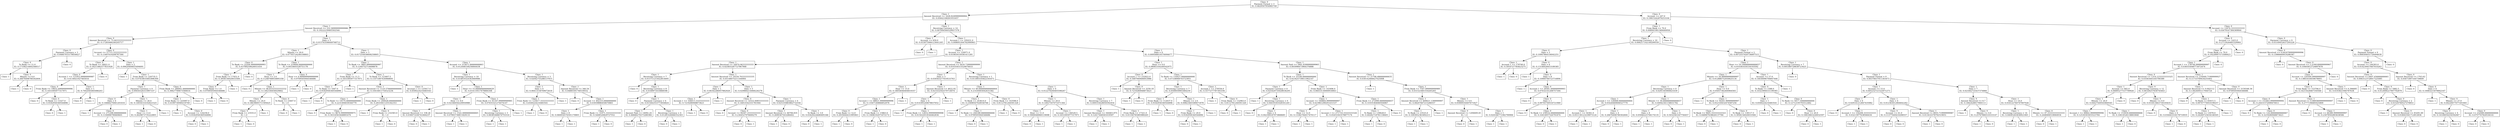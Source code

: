 digraph DecisionTree {
	rankdir=TD;
	node [shape=box];
	2485536011936 [label="Class: 0
Payment Format = 3
IG: 0.4629507954985749"];
	2486932458320 [label="Class: 1
Amount Received <= 1628.8249999999994
IG: 0.05642168261931657"];
	2485536011936 -> 2486932458320;
	2486932458464 [label="Class: 1
Amount Received <= 332.58999999999986
IG: 0.19222239465502544"];
	2486932458320 -> 2486932458464;
	2486932456928 [label="Class: 0
Amount Received <= 75.64333333333333
IG: 0.17285066240245717"];
	2486932458464 -> 2486932456928;
	2486932456160 [label="Class: 0
Payment Currency = 3
IG: 0.04667933170656627"];
	2486932456928 -> 2486932456160;
	2486932455536 [label="Class: 0
To Bank <= 11.0
IG: 0.17106214692568517"];
	2486932456160 -> 2486932455536;
	2486932456976 [label="Class: 1
"];
	2486932455536 -> 2486932456976;
	2486932455680 [label="Class: 0
Minute <= 6.0
IG: 0.26676498780302604"];
	2486932455536 -> 2486932455680;
	2486932458992 [label="Class: 1
"];
	2486932455680 -> 2486932458992;
	2486932459088 [label="Class: 0
"];
	2486932455680 -> 2486932459088;
	2486932456496 [label="Class: 0
"];
	2486932456160 -> 2486932456496;
	2486932455872 [label="Class: 0
Account <= 57715.33333333333
IG: 0.13497019208787364"];
	2486932456928 -> 2486932455872;
	2486932458752 [label="Class: 0
To Bank <= 18921.0
IG: 0.18211882577831928"];
	2486932455872 -> 2486932458752;
	2486932460432 [label="Class: 0
Account.1 <= 121952.99999999987
IG: 0.4134021927465016"];
	2486932458752 -> 2486932460432;
	2486932459424 [label="Class: 0
From Bank <= 19652.499999999996
IG: 0.1651095977317971"];
	2486932460432 -> 2486932459424;
	2486932459808 [label="Class: 0
"];
	2486932459424 -> 2486932459808;
	2486932457312 [label="Class: 0
To Bank <= 13327.0
IG: 0.9182958340544896"];
	2486932459424 -> 2486932457312;
	2486932460096 [label="Class: 0
"];
	2486932457312 -> 2486932460096;
	2486932458608 [label="Class: 1
"];
	2486932457312 -> 2486932458608;
	2486932459328 [label="Class: 1
Date = 1
IG: 0.7642045065086203"];
	2486932460432 -> 2486932459328;
	2486932456256 [label="Class: 0
"];
	2486932459328 -> 2486932456256;
	2486932459712 [label="Class: 1
"];
	2486932459328 -> 2486932459712;
	2486932460384 [label="Class: 0
"];
	2486932458752 -> 2486932460384;
	2486932457648 [label="Class: 1
Date = 2
IG: 0.09620400835494691"];
	2486932455872 -> 2486932457648;
	2486932460336 [label="Class: 1
"];
	2486932457648 -> 2486932460336;
	2486932459616 [label="Class: 1
From Bank <= 220735.5
IG: 0.07418035841896309"];
	2486932457648 -> 2486932459616;
	2486932461488 [label="Class: 1
Payment Currency = 0
IG: 0.09450326315997337"];
	2486932459616 -> 2486932461488;
	2486932456832 [label="Class: 0
Date = 6
IG: 0.16666270061201616"];
	2486932461488 -> 2486932456832;
	2486932460624 [label="Class: 1
"];
	2486932456832 -> 2486932460624;
	2486932460912 [label="Class: 0
Account <= 271298.6666666666
IG: 0.1334906790669601"];
	2486932456832 -> 2486932460912;
	2486932455776 [label="Class: 0
"];
	2486932460912 -> 2486932455776;
	2486932455632 [label="Class: 1
"];
	2486932460912 -> 2486932455632;
	2486932459952 [label="Class: 1
Minute <= 26.0
IG: 0.14934314102623325"];
	2486932461488 -> 2486932459952;
	2486932460240 [label="Class: 1
Hour <= 13.0
IG: 0.2629873735222805"];
	2486932459952 -> 2486932460240;
	2486932462064 [label="Class: 1
"];
	2486932460240 -> 2486932462064;
	2486932461056 [label="Class: 0
"];
	2486932460240 -> 2486932461056;
	2486932461632 [label="Class: 1
"];
	2486932459952 -> 2486932461632;
	2486932458080 [label="Class: 0
From Bank <= 286661.6666666666
IG: 0.39827789673580616"];
	2486932459616 -> 2486932458080;
	2486932462400 [label="Class: 1
From Bank <= 225097.0
IG: 0.4199730940219749"];
	2486932458080 -> 2486932462400;
	2486932462304 [label="Class: 1
"];
	2486932462400 -> 2486932462304;
	2486932458512 [label="Class: 0
Account <= 124258.0
IG: 0.9182958340544896"];
	2486932462400 -> 2486932458512;
	2486932458944 [label="Class: 0
"];
	2486932458512 -> 2486932458944;
	2486932460720 [label="Class: 1
"];
	2486932458512 -> 2486932460720;
	2486932460768 [label="Class: 0
"];
	2486932458080 -> 2486932460768;
	2486932458032 [label="Class: 1
Date = 5
IG: 0.015763598449768712"];
	2486932458464 -> 2486932458032;
	2486932455584 [label="Class: 1
Minute <= 20.0
IG: 0.07705724246108803"];
	2486932458032 -> 2486932455584;
	2486932459136 [label="Class: 0
To Bank <= 22204.999999999993
IG: 0.43789259626931454"];
	2486932455584 -> 2486932459136;
	2486932463456 [label="Class: 1
From Bank <= 17451.0
IG: 0.3958156020033584"];
	2486932459136 -> 2486932463456;
	2486932464032 [label="Class: 0
From Bank <= 1.0
IG: 0.9709505944546686"];
	2486932463456 -> 2486932464032;
	2486632946400 [label="Class: 1
"];
	2486932464032 -> 2486632946400;
	2486632955760 [label="Class: 0
"];
	2486932464032 -> 2486632955760;
	2486932461536 [label="Class: 1
"];
	2486932463456 -> 2486932461536;
	2486932459040 [label="Class: 0
"];
	2486932459136 -> 2486932459040;
	2486932458704 [label="Class: 1
To Bank <= 219094.66666666666
IG: 0.0933605528751178"];
	2486932455584 -> 2486932458704;
	2486932458416 [label="Class: 1
Hour <= 2.0
IG: 0.11248768916895358"];
	2486932458704 -> 2486932458416;
	2486932464512 [label="Class: 0
"];
	2486932458416 -> 2486932464512;
	2486932464080 [label="Class: 1
Minute <= 48.83333333333332
IG: 0.1382336456029662"];
	2486932458416 -> 2486932464080;
	2486932459472 [label="Class: 1
Minute <= 24.0
IG: 0.18639695711595625"];
	2486932464080 -> 2486932459472;
	2486932463696 [label="Class: 0
From Bank <= 23555.0
IG: 1.0"];
	2486932459472 -> 2486932463696;
	2486932461440 [label="Class: 1
"];
	2486932463696 -> 2486932461440;
	2486932456400 [label="Class: 0
"];
	2486932463696 -> 2486932456400;
	2486932455920 [label="Class: 1
"];
	2486932459472 -> 2486932455920;
	2486932464176 [label="Class: 0
To Bank <= 23647.0
IG: 1.0"];
	2486932464080 -> 2486932464176;
	2486932464416 [label="Class: 0
"];
	2486932464176 -> 2486932464416;
	2486932459184 [label="Class: 1
"];
	2486932464176 -> 2486932459184;
	2486932457792 [label="Class: 0
Hour <= 4.999999999999998
IG: 0.9709505944546686"];
	2486932458704 -> 2486932457792;
	2486932463936 [label="Class: 1
"];
	2486932457792 -> 2486932463936;
	2486932464368 [label="Class: 0
"];
	2486932457792 -> 2486932464368;
	2486932459856 [label="Class: 1
Date = 3
IG: 0.017254458608258805"];
	2486932458032 -> 2486932459856;
	2486932464560 [label="Class: 1
To Bank <= 3805.999999999987
IG: 0.1244752714698878"];
	2486932459856 -> 2486932464560;
	2486932457408 [label="Class: 1
From Bank <= 11.5
IG: 0.1651095977317971"];
	2486932464560 -> 2486932457408;
	2486932455824 [label="Class: 1
To Bank <= 1047.0
IG: 0.9182958340544896"];
	2486932457408 -> 2486932455824;
	2486932465376 [label="Class: 1
"];
	2486932455824 -> 2486932465376;
	2486932458176 [label="Class: 0
"];
	2486932455824 -> 2486932458176;
	2486932457552 [label="Class: 1
"];
	2486932457408 -> 2486932457552;
	2486932461200 [label="Class: 1
To Bank <= 123407.5
IG: 0.11071897430968691"];
	2486932464560 -> 2486932461200;
	2486932462496 [label="Class: 1
Amount Received <= 1110.5766666666666
IG: 0.10416811754523236"];
	2486932461200 -> 2486932462496;
	2486932466192 [label="Class: 1
To Bank <= 14574.666666666666
IG: 0.2231494039344779"];
	2486932462496 -> 2486932466192;
	2486932464896 [label="Class: 0
"];
	2486932466192 -> 2486932464896;
	2486932463360 [label="Class: 1
From Bank <= 8674.999999999975
IG: 0.30316563448891676"];
	2486932466192 -> 2486932463360;
	2486932466336 [label="Class: 1
"];
	2486932463360 -> 2486932466336;
	2486932466480 [label="Class: 0
"];
	2486932463360 -> 2486932466480;
	2486932465232 [label="Class: 1
From Bank <= 200028.6666666666
IG: 0.28103611255342353"];
	2486932462496 -> 2486932465232;
	2486932461248 [label="Class: 1
"];
	2486932465232 -> 2486932461248;
	2486932465568 [label="Class: 0
From Bank <= 232583.0
IG: 1.0"];
	2486932465232 -> 2486932465568;
	2486932461728 [label="Class: 1
"];
	2486932465568 -> 2486932461728;
	2486932467104 [label="Class: 0
"];
	2486932465568 -> 2486932467104;
	2486932466240 [label="Class: 0
Account.1 <= 125917.0
IG: 0.6500224216483541"];
	2486932461200 -> 2486932466240;
	2486932461872 [label="Class: 1
"];
	2486932466240 -> 2486932461872;
	2486932460480 [label="Class: 0
"];
	2486932466240 -> 2486932460480;
	2486932459760 [label="Class: 1
Account <= 215671.66666666663
IG: 0.012448338256844438"];
	2486932459856 -> 2486932459760;
	2486932465616 [label="Class: 1
Receiving Currency = 10
IG: 0.014819324363069986"];
	2486932459760 -> 2486932465616;
	2486932466000 [label="Class: 1
"];
	2486932465616 -> 2486932466000;
	2486932462544 [label="Class: 1
Hour <= 15.666666666666629
IG: 0.014119517678884308"];
	2486932465616 -> 2486932462544;
	2486932458656 [label="Class: 1
Hour <= 9.0
IG: 0.02346056229950988"];
	2486932462544 -> 2486932458656;
	2486932466624 [label="Class: 1
Amount Received <= 338.26
IG: 0.030071436741664237"];
	2486932458656 -> 2486932466624;
	2486932467680 [label="Class: 0
"];
	2486932466624 -> 2486932467680;
	2486932466432 [label="Class: 1
"];
	2486932466624 -> 2486932466432;
	2486932468544 [label="Class: 1
Amount Received <= 1522.4066666666665
IG: 0.07993736811829133"];
	2486932458656 -> 2486932468544;
	2486932463216 [label="Class: 1
"];
	2486932468544 -> 2486932463216;
	2486932467440 [label="Class: 1
"];
	2486932468544 -> 2486932467440;
	2486932465184 [label="Class: 1
From Bank <= 91167.99999999985
IG: 0.07655321274474147"];
	2486932462544 -> 2486932465184;
	2486932464944 [label="Class: 1
Receiving Currency = 3
IG: 0.08381668674755516"];
	2486932465184 -> 2486932464944;
	2486932459904 [label="Class: 1
"];
	2486932464944 -> 2486932459904;
	2486932468928 [label="Class: 1
"];
	2486932464944 -> 2486932468928;
	2486932467968 [label="Class: 1
"];
	2486932465184 -> 2486932467968;
	2486932467824 [label="Class: 1
Receiving Currency = 3
IG: 0.02042755286137915"];
	2486932459760 -> 2486932467824;
	2486932464128 [label="Class: 1
Date = 4
IG: 0.06413158769672618"];
	2486932467824 -> 2486932464128;
	2486932467152 [label="Class: 1
From Bank <= 123617.33333333333
IG: 0.6500224216483541"];
	2486932464128 -> 2486932467152;
	2486932470176 [label="Class: 1
"];
	2486932467152 -> 2486932470176;
	2486932469312 [label="Class: 0
"];
	2486932467152 -> 2486932469312;
	2486932461392 [label="Class: 1
"];
	2486932464128 -> 2486932461392;
	2486932469072 [label="Class: 1
Amount Received <= 340.54
IG: 0.04885591740539552"];
	2486932467824 -> 2486932469072;
	2486932461152 [label="Class: 0
"];
	2486932469072 -> 2486932461152;
	2486932467248 [label="Class: 1
Account <= 402333.6666666666
IG: 0.03939886450670865"];
	2486932469072 -> 2486932467248;
	2486932470224 [label="Class: 1
Date = 8
IG: 0.060054576591170805"];
	2486932467248 -> 2486932470224;
	2486932465664 [label="Class: 1
"];
	2486932470224 -> 2486932465664;
	2486932466768 [label="Class: 1
"];
	2486932470224 -> 2486932466768;
	2486932468832 [label="Class: 1
From Bank <= 31971.333333333318
IG: 0.5408520829727552"];
	2486932467248 -> 2486932468832;
	2486932461776 [label="Class: 1
"];
	2486932468832 -> 2486932461776;
	2486932468976 [label="Class: 0
"];
	2486932468832 -> 2486932468976;
	2486932458128 [label="Class: 1
Receiving Currency = 14
IG: 0.007644560529957378"];
	2486932458320 -> 2486932458128;
	2486932468400 [label="Class: 1
Account <= 659.0
IG: 0.033075906123641245"];
	2486932458128 -> 2486932468400;
	2486632943664 [label="Class: 0
"];
	2486932468400 -> 2486632943664;
	2486632950336 [label="Class: 1
"];
	2486932468400 -> 2486632950336;
	2486932467872 [label="Class: 1
Account.1 <= 195031.0
IG: 0.008693304782990963"];
	2486932458128 -> 2486932467872;
	2486632940400 [label="Class: 1
Account <= 120971.0
IG: 0.010659339381411281"];
	2486932467872 -> 2486632940400;
	2486632945536 [label="Class: 1
Amount Received <= 16974.06333333333
IG: 0.025855287727967968"];
	2486632940400 -> 2486632945536;
	2486632950240 [label="Class: 1
Receiving Currency = 7
IG: 0.015711215022814695"];
	2486632945536 -> 2486632950240;
	2486632950960 [label="Class: 0
"];
	2486632950240 -> 2486632950960;
	2486632954320 [label="Class: 1
Receiving Currency = 8
IG: 0.0160971610668596"];
	2486632950240 -> 2486632954320;
	2486632944912 [label="Class: 0
"];
	2486632954320 -> 2486632944912;
	2486632949712 [label="Class: 1
Payment Currency = 6
IG: 0.015442553773456824"];
	2486632954320 -> 2486632949712;
	2486632946928 [label="Class: 1
Amount Paid <= 14092.24
IG: 0.46666279373280384"];
	2486632949712 -> 2486632946928;
	2486632954368 [label="Class: 1
"];
	2486632946928 -> 2486632954368;
	2486632955280 [label="Class: 0
"];
	2486632946928 -> 2486632955280;
	2486632945248 [label="Class: 1
Receiving Currency = 4
IG: 0.01281426066332303"];
	2486632949712 -> 2486632945248;
	2486632949472 [label="Class: 0
"];
	2486632945248 -> 2486632949472;
	2486632953600 [label="Class: 1
"];
	2486632945248 -> 2486632953600;
	2486632951200 [label="Class: 1
Amount Received <= 19334.703333333335
IG: 0.05148075211164904"];
	2486632945536 -> 2486632951200;
	2486632952304 [label="Class: 1
Date = 1
IG: 0.06342286957882928"];
	2486632951200 -> 2486632952304;
	2486632942512 [label="Class: 1
Account.1 <= 104013.33333333333
IG: 0.7219280948873623"];
	2486632952304 -> 2486632942512;
	2486632953744 [label="Class: 1
"];
	2486632942512 -> 2486632953744;
	2486632945680 [label="Class: 0
"];
	2486632942512 -> 2486632945680;
	2486632949328 [label="Class: 1
"];
	2486632952304 -> 2486632949328;
	2486632953696 [label="Class: 1
Date = 5
IG: 0.029884214068226278"];
	2486632951200 -> 2486632953696;
	2486632954800 [label="Class: 0
Amount Received <= 32522.60833333333
IG: 0.14653542331781944"];
	2486632953696 -> 2486632954800;
	2486632954896 [label="Class: 0
"];
	2486632954800 -> 2486632954896;
	2486632951152 [label="Class: 0
Account <= 94307.33333333333
IG: 0.2364527976600279"];
	2486632954800 -> 2486632951152;
	2486632947696 [label="Class: 0
"];
	2486632951152 -> 2486632947696;
	2486632951584 [label="Class: 1
"];
	2486632951152 -> 2486632951584;
	2486632945104 [label="Class: 1
Payment Currency = 0
IG: 0.025335883862732556"];
	2486632953696 -> 2486632945104;
	2486632954176 [label="Class: 1
Amount Received <= 46706.835
IG: 0.2699367503286402"];
	2486632945104 -> 2486632954176;
	2486632949568 [label="Class: 1
"];
	2486632954176 -> 2486632949568;
	2486632953168 [label="Class: 0
"];
	2486632954176 -> 2486632953168;
	2486632955472 [label="Class: 1
To Bank <= 3.0
IG: 0.03429224680495346"];
	2486632945104 -> 2486632955472;
	2486632950192 [label="Class: 0
"];
	2486632955472 -> 2486632950192;
	2486632951824 [label="Class: 1
"];
	2486632955472 -> 2486632951824;
	2486632950672 [label="Class: 1
Amount Received <= 5618.739999999999
IG: 0.010354515524676033"];
	2486632940400 -> 2486632950672;
	2486632953504 [label="Class: 1
Date = 3
IG: 0.030563277019533763"];
	2486632950672 -> 2486632953504;
	2486632951440 [label="Class: 1
Hour <= 15.0
IG: 0.18054046404819357"];
	2486632953504 -> 2486632951440;
	2486632951056 [label="Class: 1
Account.1 <= 88821.99999999996
IG: 0.13567140866852978"];
	2486632951440 -> 2486632951056;
	2486632946640 [label="Class: 0
From Bank <= 12.0
IG: 0.2935644431995963"];
	2486632951056 -> 2486632946640;
	2486632950096 [label="Class: 1
"];
	2486632946640 -> 2486632950096;
	2486632943760 [label="Class: 0
"];
	2486632946640 -> 2486632943760;
	2486632954080 [label="Class: 1
From Bank <= 15863.0
IG: 0.13696192971672172"];
	2486632951056 -> 2486632954080;
	2486632945968 [label="Class: 1
"];
	2486632954080 -> 2486632945968;
	2486632951296 [label="Class: 0
"];
	2486632954080 -> 2486632951296;
	2486632951968 [label="Class: 1
"];
	2486632951440 -> 2486632951968;
	2486632953024 [label="Class: 1
Amount Received <= 4622.92
IG: 0.021432502579714074"];
	2486632953504 -> 2486632953024;
	2486632948368 [label="Class: 1
Date = 6
IG: 0.014395249678837652"];
	2486632953024 -> 2486632948368;
	2486632947840 [label="Class: 1
"];
	2486632948368 -> 2486632947840;
	2486632950480 [label="Class: 1
From Bank <= 12832.999999999998
IG: 0.015022014544462836"];
	2486632948368 -> 2486632950480;
	2486632951776 [label="Class: 1
"];
	2486632950480 -> 2486632951776;
	2486632943952 [label="Class: 1
"];
	2486632950480 -> 2486632943952;
	2486632954032 [label="Class: 1
"];
	2486632953024 -> 2486632954032;
	2486632953840 [label="Class: 1
Receiving Currency = 1
IG: 0.011893105822181671"];
	2486632950672 -> 2486632953840;
	2486632948416 [label="Class: 1
Minute <= 49.666666666666664
IG: 0.21430493042631582"];
	2486632953840 -> 2486632948416;
	2486632949184 [label="Class: 1
To Bank <= 243614.0
IG: 0.23698567028556766"];
	2486632948416 -> 2486632949184;
	2486632952352 [label="Class: 1
"];
	2486632949184 -> 2486632952352;
	2486632947120 [label="Class: 1
To Bank <= 244188.66666666666
IG: 0.9709505944546686"];
	2486632949184 -> 2486632947120;
	2486632955088 [label="Class: 0
"];
	2486632947120 -> 2486632955088;
	2486632947072 [label="Class: 1
"];
	2486632947120 -> 2486632947072;
	2486632946064 [label="Class: 0
From Bank <= 143598.0
IG: 0.8112781244591328"];
	2486632948416 -> 2486632946064;
	2486632952496 [label="Class: 1
"];
	2486632946064 -> 2486632952496;
	2486632946496 [label="Class: 0
"];
	2486632946064 -> 2486632946496;
	2486632955232 [label="Class: 1
Date = 0
IG: 0.012279200405598267"];
	2486632953840 -> 2486632955232;
	2486632949856 [label="Class: 1
Minute <= 20.0
IG: 0.14927507071071344"];
	2486632955232 -> 2486632949856;
	2486632955520 [label="Class: 1
Hour <= 11.0
IG: 0.5900048960119098"];
	2486632949856 -> 2486632955520;
	2486632941840 [label="Class: 0
"];
	2486632955520 -> 2486632941840;
	2486632947984 [label="Class: 1
"];
	2486632955520 -> 2486632947984;
	2486632952832 [label="Class: 1
Account <= 136529.5
IG: 0.1651095977317971"];
	2486632949856 -> 2486632952832;
	2486632941552 [label="Class: 1
"];
	2486632952832 -> 2486632941552;
	2486632948224 [label="Class: 1
"];
	2486632952832 -> 2486632948224;
	2486632953264 [label="Class: 1
Receiving Currency = 7
IG: 0.009314428050392454"];
	2486632955232 -> 2486632953264;
	2486632941744 [label="Class: 1
Amount Received <= 344403.975
IG: 0.12417448581019597"];
	2486632953264 -> 2486632941744;
	2486632945488 [label="Class: 1
"];
	2486632941744 -> 2486632945488;
	2486632942320 [label="Class: 1
"];
	2486632941744 -> 2486632942320;
	2486632942224 [label="Class: 1
From Bank <= 17321.0
IG: 0.01194785985980265"];
	2486632953264 -> 2486632942224;
	2486632944048 [label="Class: 1
"];
	2486632942224 -> 2486632944048;
	2486632944480 [label="Class: 1
"];
	2486632942224 -> 2486632944480;
	2486632949040 [label="Class: 1
Date = 0
IG: 0.009568019570094677"];
	2486932467872 -> 2486632949040;
	2486632939920 [label="Class: 1
Hour <= 0.0
IG: 0.08083350249542975"];
	2486632949040 -> 2486632939920;
	2486632948080 [label="Class: 0
Account.1 <= 232922.0
IG: 0.5487949406953986"];
	2486632939920 -> 2486632948080;
	2486632949520 [label="Class: 1
"];
	2486632948080 -> 2486632949520;
	2486632942944 [label="Class: 0
Amount Received <= 3259.18
IG: 0.7219280948873623"];
	2486632948080 -> 2486632942944;
	2486632939824 [label="Class: 1
"];
	2486632942944 -> 2486632939824;
	2486632945200 [label="Class: 0
"];
	2486632942944 -> 2486632945200;
	2486632947600 [label="Class: 1
To Bank <= 116427.66666666666
IG: 0.07338908703723951"];
	2486632939920 -> 2486632947600;
	2486632946688 [label="Class: 1
Receiving Currency = 7
IG: 0.0500059901664259"];
	2486632947600 -> 2486632946688;
	2486632943232 [label="Class: 1
From Bank <= 112637.0
IG: 0.9182958340544896"];
	2486632946688 -> 2486632943232;
	2486632942032 [label="Class: 1
"];
	2486632943232 -> 2486632942032;
	2486632947360 [label="Class: 0
"];
	2486632943232 -> 2486632947360;
	2486632953216 [label="Class: 1
Minute <= 2.0
IG: 0.09823465589471878"];
	2486632946688 -> 2486632953216;
	2486632948992 [label="Class: 1
From Bank <= 20.0
IG: 0.9182958340544896"];
	2486632953216 -> 2486632948992;
	2486632946352 [label="Class: 0
"];
	2486632948992 -> 2486632946352;
	2486632943904 [label="Class: 1
"];
	2486632948992 -> 2486632943904;
	2486632941408 [label="Class: 1
"];
	2486632953216 -> 2486632941408;
	2486632944000 [label="Class: 1
Account.1 <= 279556.0
IG: 0.5577277787393194"];
	2486632947600 -> 2486632944000;
	2486632941168 [label="Class: 1
"];
	2486632944000 -> 2486632941168;
	2486632946880 [label="Class: 0
From Bank <= 132963.0
IG: 0.8112781244591328"];
	2486632944000 -> 2486632946880;
	2486632955040 [label="Class: 0
"];
	2486632946880 -> 2486632955040;
	2486632946976 [label="Class: 1
"];
	2486632946880 -> 2486632946976;
	2486632940544 [label="Class: 1
Amount Paid <= 5901.8399999999965
IG: 0.005998473964376888"];
	2486632949040 -> 2486632940544;
	2486632941072 [label="Class: 1
To Bank <= 25106.66666666666
IG: 0.023425739011902147"];
	2486632940544 -> 2486632941072;
	2486632940928 [label="Class: 1
Payment Currency = 0
IG: 0.025420735028036295"];
	2486632941072 -> 2486632940928;
	2486632943040 [label="Class: 1
"];
	2486632940928 -> 2486632943040;
	2486632949664 [label="Class: 1
Receiving Currency = 0
IG: 0.04410181028161245"];
	2486632940928 -> 2486632949664;
	2486632941888 [label="Class: 0
"];
	2486632949664 -> 2486632941888;
	2486632947312 [label="Class: 1
Date = 4
IG: 0.042399187973868685"];
	2486632949664 -> 2486632947312;
	2486632941264 [label="Class: 1
"];
	2486632947312 -> 2486632941264;
	2486632948656 [label="Class: 1
"];
	2486632947312 -> 2486632948656;
	2486632951248 [label="Class: 1
From Bank <= 143496.0
IG: 0.06033130000918063"];
	2486632941072 -> 2486632951248;
	2485480779024 [label="Class: 1
Account <= 160864.99999999997
IG: 0.023961299291431537"];
	2486632951248 -> 2485480779024;
	2486632952544 [label="Class: 1
Hour <= 12.0
IG: 0.13382784017470117"];
	2485480779024 -> 2486632952544;
	2486632941312 [label="Class: 1
"];
	2486632952544 -> 2486632941312;
	2486632940832 [label="Class: 1
"];
	2486632952544 -> 2486632940832;
	2486632945632 [label="Class: 1
Account.1 <= 271710.33333333326
IG: 0.05451043578877174"];
	2485480779024 -> 2486632945632;
	2485520942368 [label="Class: 1
"];
	2486632945632 -> 2485520942368;
	2485520954032 [label="Class: 1
"];
	2486632945632 -> 2485520954032;
	2486632945392 [label="Class: 1
From Bank <= 272990.66666666657
IG: 0.31935364060504967"];
	2486632951248 -> 2486632945392;
	2486632940736 [label="Class: 1
To Bank <= 139628.0
IG: 0.40282718781138405"];
	2486632945392 -> 2486632940736;
	2485525939296 [label="Class: 1
"];
	2486632940736 -> 2485525939296;
	2485525942032 [label="Class: 0
"];
	2486632940736 -> 2485525942032;
	2486632940688 [label="Class: 0
"];
	2486632945392 -> 2486632940688;
	2486632939584 [label="Class: 1
Amount Received <= 21708.486666666635
IG: 0.030142466627025008"];
	2486632940544 -> 2486632939584;
	2486632946448 [label="Class: 1
"];
	2486632939584 -> 2486632946448;
	2486632942416 [label="Class: 1
From Bank <= 7547.999999999989
IG: 0.031523481554265265"];
	2486632939584 -> 2486632942416;
	2486632939776 [label="Class: 1
Amount Received <= 609021.1399999997
IG: 0.08207667215286557"];
	2486632942416 -> 2486632939776;
	2486632944864 [label="Class: 1
To Bank <= 23525.0
IG: 0.1093952363492211"];
	2486632939776 -> 2486632944864;
	2486632940112 [label="Class: 1
"];
	2486632944864 -> 2486632940112;
	2486632940352 [label="Class: 1
"];
	2486632944864 -> 2486632940352;
	2486632942608 [label="Class: 1
"];
	2486632939776 -> 2486632942608;
	2486632940304 [label="Class: 1
Minute <= 0.0
IG: 0.05909550497671827"];
	2486632942416 -> 2486632940304;
	2486632942176 [label="Class: 0
Amount Received <= 1294609.45
IG: 1.0"];
	2486632940304 -> 2486632942176;
	2486632943328 [label="Class: 0
"];
	2486632942176 -> 2486632943328;
	2486632942080 [label="Class: 1
"];
	2486632942176 -> 2486632942080;
	2486632943424 [label="Class: 1
Date = 1
IG: 0.024166773382790906"];
	2486632940304 -> 2486632943424;
	2486632944384 [label="Class: 1
"];
	2486632943424 -> 2486632944384;
	2486632944432 [label="Class: 1
"];
	2486632943424 -> 2486632944432;
	2486932456064 [label="Class: 0
Account <= 247.0
IG: 0.19815262879253104"];
	2485536011936 -> 2486932456064;
	2485524206864 [label="Class: 1
From Bank <= 70.0
IG: 0.008941081589440958"];
	2486932456064 -> 2485524206864;
	2485524209648 [label="Class: 1
Receiving Currency = 10
IG: 0.006217142140299559"];
	2485524206864 -> 2485524209648;
	2485524210320 [label="Class: 0
Date = 5
IG: 0.10947864536042251"];
	2485524209648 -> 2485524210320;
	2485524208400 [label="Class: 1
Account.1 <= 179740.0
IG: 0.5916727785823275"];
	2485524210320 -> 2485524208400;
	2485524204752 [label="Class: 1
"];
	2485524208400 -> 2485524204752;
	2485524209600 [label="Class: 0
"];
	2485524208400 -> 2485524209600;
	2485524209936 [label="Class: 0
Date = 6
IG: 0.13146028453189385"];
	2485524210320 -> 2485524209936;
	2485524204560 [label="Class: 1
"];
	2485524209936 -> 2485524204560;
	2485524214304 [label="Class: 0
Date = 8
IG: 0.10900784723716894"];
	2485524209936 -> 2485524214304;
	2485524205904 [label="Class: 1
"];
	2485524214304 -> 2485524205904;
	2485524217520 [label="Class: 0
Account.1 <= 29581.499999999993
IG: 0.07632141208757304"];
	2485524214304 -> 2485524217520;
	2485524202016 [label="Class: 0
"];
	2485524217520 -> 2485524202016;
	2485524209840 [label="Class: 0
Date = 1
IG: 0.09745749516721969"];
	2485524217520 -> 2485524209840;
	2485524213776 [label="Class: 0
"];
	2485524209840 -> 2485524213776;
	2485524206384 [label="Class: 0
To Bank <= 239532.66666666666
IG: 0.10414957326791874"];
	2485524209840 -> 2485524206384;
	2485524205184 [label="Class: 0
"];
	2485524206384 -> 2485524205184;
	2485524207200 [label="Class: 1
"];
	2485524206384 -> 2485524207200;
	2485524212912 [label="Class: 1
Payment Format = 2
IG: 0.0072557020736897515"];
	2485524209648 -> 2485524212912;
	2485524216752 [label="Class: 1
Hour <= 19.166666666666657
IG: 0.010381630334193592"];
	2485524212912 -> 2485524216752;
	2485524210176 [label="Class: 1
Minute <= 34.99999999999997
IG: 0.012886752930625134"];
	2485524216752 -> 2485524210176;
	2485524217136 [label="Class: 1
Receiving Currency = 0
IG: 0.0291345900621639"];
	2485524210176 -> 2485524217136;
	2485524217040 [label="Class: 1
Account.1 <= 126068.66666666664
IG: 0.05426469006527779"];
	2485524217136 -> 2485524217040;
	2485524210656 [label="Class: 1
Account.1 <= 54361.0
IG: 0.051130123239973124"];
	2485524217040 -> 2485524210656;
	2485524209072 [label="Class: 1
"];
	2485524210656 -> 2485524209072;
	2485524216272 [label="Class: 1
"];
	2485524210656 -> 2485524216272;
	2485524215216 [label="Class: 1
Date = 4
IG: 0.26676498780302604"];
	2485524217040 -> 2485524215216;
	2485524214400 [label="Class: 0
"];
	2485524215216 -> 2485524214400;
	2485524217280 [label="Class: 1
"];
	2485524215216 -> 2485524217280;
	2485524204608 [label="Class: 1
Minute <= 30.666666666666657
IG: 0.04942341158031782"];
	2485524217136 -> 2485524204608;
	2485524206960 [label="Class: 1
Date = 8
IG: 0.05946225706174135"];
	2485524204608 -> 2485524206960;
	2485524205856 [label="Class: 1
"];
	2485524206960 -> 2485524205856;
	2485524210224 [label="Class: 1
"];
	2485524206960 -> 2485524210224;
	2485524207056 [label="Class: 1
Date = 8
IG: 0.5032583347756457"];
	2485524204608 -> 2485524207056;
	2485524209504 [label="Class: 0
"];
	2485524207056 -> 2485524209504;
	2485524216368 [label="Class: 1
"];
	2485524207056 -> 2485524216368;
	2485524212192 [label="Class: 1
Hour <= 0.0
IG: 0.05057382400964583"];
	2485524210176 -> 2485524212192;
	2485524211808 [label="Class: 1
"];
	2485524212192 -> 2485524211808;
	2485524214688 [label="Class: 1
To Bank <= 50201.99999999997
IG: 0.052145632474587256"];
	2485524212192 -> 2485524214688;
	2485524210080 [label="Class: 1
To Bank <= 9405.333333333321
IG: 0.048907638626137784"];
	2485524214688 -> 2485524210080;
	2485524210368 [label="Class: 0
"];
	2485524210080 -> 2485524210368;
	2485524212528 [label="Class: 1
"];
	2485524210080 -> 2485524212528;
	2485524206144 [label="Class: 0
To Bank <= 139117.5
IG: 0.3958156020033584"];
	2485524214688 -> 2485524206144;
	2485524216896 [label="Class: 0
"];
	2485524206144 -> 2485524216896;
	2485524212576 [label="Class: 1
"];
	2485524206144 -> 2485524212576;
	2485524216128 [label="Class: 1
Account <= 27.0
IG: 0.14030096794847446"];
	2485524216752 -> 2485524216128;
	2485524215936 [label="Class: 0
To Bank <= 1588.0
IG: 0.10323994531199365"];
	2485524216128 -> 2485524215936;
	2485524205568 [label="Class: 1
Date = 1
IG: 0.6500224216483541"];
	2485524215936 -> 2485524205568;
	2485524206672 [label="Class: 0
"];
	2485524205568 -> 2485524206672;
	2485524214784 [label="Class: 1
"];
	2485524205568 -> 2485524214784;
	2485524208832 [label="Class: 0
To Bank <= 5017.166666666666
IG: 0.12712195793512482"];
	2485524215936 -> 2485524208832;
	2485524216464 [label="Class: 0
"];
	2485524208832 -> 2485524216464;
	2485524217328 [label="Class: 0
Hour <= 20.0
IG: 0.10810803226932597"];
	2485524208832 -> 2485524217328;
	2485524213536 [label="Class: 0
"];
	2485524217328 -> 2485524213536;
	2485524207536 [label="Class: 1
"];
	2485524217328 -> 2485524207536;
	2485524213968 [label="Class: 1
"];
	2485524216128 -> 2485524213968;
	2485524214928 [label="Class: 1
Receiving Currency = 7
IG: 0.005380728838723425"];
	2485524212912 -> 2485524214928;
	2485524212864 [label="Class: 0
"];
	2485524214928 -> 2485524212864;
	2485524201968 [label="Class: 1
Payment Format = 0
IG: 0.00370637911303473"];
	2485524214928 -> 2485524201968;
	2485524204464 [label="Class: 1
Account <= 15.0
IG: 0.005232721522971273"];
	2485524201968 -> 2485524204464;
	2485524207152 [label="Class: 1
Date = 6
IG: 0.029141212847435982"];
	2485524204464 -> 2485524207152;
	2485524211904 [label="Class: 0
"];
	2485524207152 -> 2485524211904;
	2485524205136 [label="Class: 1
Account.1 <= 150208.3333333333
IG: 0.03213977638566434"];
	2485524207152 -> 2485524205136;
	2485524206096 [label="Class: 1
"];
	2485524205136 -> 2485524206096;
	2485524214352 [label="Class: 1
"];
	2485524205136 -> 2485524214352;
	2485524214496 [label="Class: 1
Date = 4
IG: 0.012363012964642262"];
	2485524204464 -> 2485524214496;
	2485524206240 [label="Class: 0
Account <= 61.0
IG: 0.11377449410298557"];
	2485524214496 -> 2485524206240;
	2485524212240 [label="Class: 0
"];
	2485524206240 -> 2485524212240;
	2485524205280 [label="Class: 0
"];
	2485524206240 -> 2485524205280;
	2485524207920 [label="Class: 1
Amount Received <= 8055.719999999987
IG: 0.013410378792519051"];
	2485524214496 -> 2485524207920;
	2485524215360 [label="Class: 1
"];
	2485524207920 -> 2485524215360;
	2485524212288 [label="Class: 0
"];
	2485524207920 -> 2485524212288;
	2485524203840 [label="Class: 1
Date = 7
IG: 0.021842725437374866"];
	2485524201968 -> 2485524203840;
	2485524210464 [label="Class: 0
Amount Received <= 8.7
IG: 0.1842428917900113"];
	2485524203840 -> 2485524210464;
	2485524207968 [label="Class: 1
"];
	2485524210464 -> 2485524207968;
	2485524208976 [label="Class: 0
Minute <= 0.0
IG: 0.25767880510333147"];
	2485524210464 -> 2485524208976;
	2485524207584 [label="Class: 1
"];
	2485524208976 -> 2485524207584;
	2485524215696 [label="Class: 0
"];
	2485524208976 -> 2485524215696;
	2485524216416 [label="Class: 1
Hour <= 14.0
IG: 0.016122760747007026"];
	2485524203840 -> 2485524216416;
	2485524206288 [label="Class: 1
Receiving Currency = 14
IG: 0.04045263836921065"];
	2485524216416 -> 2485524206288;
	2485524217184 [label="Class: 1
"];
	2485524206288 -> 2485524217184;
	2485524206528 [label="Class: 1
"];
	2485524206288 -> 2485524206528;
	2485524206912 [label="Class: 0
Minute <= 47.33333333333333
IG: 0.2448406518064934"];
	2485524216416 -> 2485524206912;
	2485524206192 [label="Class: 0
"];
	2485524206912 -> 2485524206192;
	2485524205472 [label="Class: 1
"];
	2485524206912 -> 2485524205472;
	2485524215792 [label="Class: 0
"];
	2485524206864 -> 2485524215792;
	2485524215840 [label="Class: 0
Account <= 12974.33333333333
IG: 0.03679167384369844"];
	2486932456064 -> 2485524215840;
	2485524211184 [label="Class: 0
Account <= 1425.0
IG: 0.2713026485329964"];
	2485524215840 -> 2485524211184;
	2485524212048 [label="Class: 0
From Bank <= 70.0
IG: 0.19228907573580623"];
	2485524211184 -> 2485524212048;
	2485524215744 [label="Class: 1
Account.1 <= 178744.99999999997
IG: 0.036555048773072474"];
	2485524212048 -> 2485524215744;
	2485524211952 [label="Class: 0
Amount Received <= 1314.1233333333325
IG: 0.03583445165790389"];
	2485524215744 -> 2485524211952;
	2485524206432 [label="Class: 1
Account <= 665.0
IG: 0.06895277537799926"];
	2485524211952 -> 2485524206432;
	2485524214544 [label="Class: 1
Minute <= 24.0
IG: 0.04427449543840545"];
	2485524206432 -> 2485524214544;
	2485524214208 [label="Class: 1
Account.1 <= 49842.99999999996
IG: 0.12530303455523784"];
	2485524214544 -> 2485524214208;
	2485524213008 [label="Class: 1
"];
	2485524214208 -> 2485524213008;
	2485524207296 [label="Class: 1
"];
	2485524214208 -> 2485524207296;
	2485524216032 [label="Class: 1
To Bank <= 153930.66666666666
IG: 0.10614526138803848"];
	2485524214544 -> 2485524216032;
	2485524207632 [label="Class: 1
"];
	2485524216032 -> 2485524207632;
	2485524217712 [label="Class: 0
"];
	2485524216032 -> 2485524217712;
	2485524217472 [label="Class: 0
"];
	2485524206432 -> 2485524217472;
	2485524209744 [label="Class: 0
Receiving Currency = 12
IG: 0.06328257836745643"];
	2485524211952 -> 2485524209744;
	2485524208496 [label="Class: 0
"];
	2485524209744 -> 2485524208496;
	2485524215456 [label="Class: 0
Minute <= 0.0
IG: 0.031813663730105635"];
	2485524209744 -> 2485524215456;
	2485524217664 [label="Class: 0
"];
	2485524215456 -> 2485524217664;
	2485524211424 [label="Class: 0
Date = 0
IG: 0.034443318178710935"];
	2485524215456 -> 2485524211424;
	2486933058224 [label="Class: 1
"];
	2485524211424 -> 2486933058224;
	2485524203984 [label="Class: 0
"];
	2485524211424 -> 2485524203984;
	2485524202592 [label="Class: 1
Amount Received <= 235649.71999999927
IG: 0.11733709434255402"];
	2485524215744 -> 2485524202592;
	2485524215648 [label="Class: 1
Amount Received <= 0.002112
IG: 0.13824095117944724"];
	2485524202592 -> 2485524215648;
	2485524203504 [label="Class: 0
"];
	2485524215648 -> 2485524203504;
	2485524210512 [label="Class: 1
To Bank <= 83015.5
IG: 0.09747776910199257"];
	2485524215648 -> 2485524210512;
	2485524211568 [label="Class: 1
To Bank <= 13078.0
IG: 0.24269725634146505"];
	2485524210512 -> 2485524211568;
	2485524206624 [label="Class: 1
"];
	2485524211568 -> 2485524206624;
	2485524214736 [label="Class: 1
"];
	2485524211568 -> 2485524214736;
	2485524213392 [label="Class: 1
"];
	2485524210512 -> 2485524213392;
	2485524202880 [label="Class: 0
Amount Received <= 3159348.36
IG: 0.9709505944546686"];
	2485524202592 -> 2485524202880;
	2485524210800 [label="Class: 1
"];
	2485524202880 -> 2485524210800;
	2485524210416 [label="Class: 0
"];
	2485524202880 -> 2485524210416;
	2485524213824 [label="Class: 0
"];
	2485524212048 -> 2485524213824;
	2485524208688 [label="Class: 0
"];
	2485524211184 -> 2485524208688;
	2485524206816 [label="Class: 0
Payment Currency = 9
IG: 0.03149452637295226"];
	2485524215840 -> 2485524206816;
	2485524211376 [label="Class: 0
Amount Received <= 0.04207899999999996
IG: 0.13986669919286387"];
	2485524206816 -> 2485524211376;
	2485524211136 [label="Class: 0
"];
	2485524211376 -> 2485524211136;
	2485524208352 [label="Class: 0
Amount Received <= 2.2190189999999967
IG: 0.10405812724897878"];
	2485524211376 -> 2485524208352;
	2485524208304 [label="Class: 0
Account <= 220304.99999999997
IG: 0.13861618459678693"];
	2485524208352 -> 2485524208304;
	2485524210560 [label="Class: 0
From Bank <= 153706.0
IG: 0.14215428467350566"];
	2485524208304 -> 2485524210560;
	2485524213440 [label="Class: 0
Account.1 <= 151843.99999999994
IG: 0.24431572099470011"];
	2485524210560 -> 2485524213440;
	2485524204320 [label="Class: 0
"];
	2485524213440 -> 2485524204320;
	2486938106032 [label="Class: 0
To Bank <= 124.66666666666667
IG: 0.3219280948873623"];
	2485524213440 -> 2486938106032;
	2486938106944 [label="Class: 1
"];
	2486938106032 -> 2486938106944;
	2486938106416 [label="Class: 0
"];
	2486938106032 -> 2486938106416;
	2485524208640 [label="Class: 1
Amount Received <= 0.08958099999999997
IG: 0.2777196685025809"];
	2485524210560 -> 2485524208640;
	2486938103152 [label="Class: 0
"];
	2485524208640 -> 2486938103152;
	2486938104208 [label="Class: 1
Account <= 66389.99999999997
IG: 0.23078502893638586"];
	2485524208640 -> 2486938104208;
	2486938105888 [label="Class: 1
"];
	2486938104208 -> 2486938105888;
	2486938098688 [label="Class: 1
"];
	2486938104208 -> 2486938098688;
	2485524211664 [label="Class: 1
Amount Received <= 0.396685
IG: 0.6193821946787638"];
	2485524208304 -> 2485524211664;
	2486938104544 [label="Class: 1
"];
	2485524211664 -> 2486938104544;
	2486938105984 [label="Class: 0
"];
	2485524211664 -> 2486938105984;
	2485524212672 [label="Class: 0
"];
	2485524208352 -> 2485524212672;
	2485524208208 [label="Class: 0
Payment Format = 0
IG: 0.006504051726494639"];
	2485524206816 -> 2485524208208;
	2486938097296 [label="Class: 0
Account <= 144393.0
IG: 0.014239457667010263"];
	2485524208208 -> 2486938097296;
	2486938103920 [label="Class: 0
Amount Received <= 6407.456666666661
IG: 0.0063123728917225085"];
	2486938097296 -> 2486938103920;
	2486938093264 [label="Class: 0
"];
	2486938103920 -> 2486938093264;
	2486938106656 [label="Class: 0
From Bank <= 5982.5
IG: 0.012008227907792879"];
	2486938103920 -> 2486938106656;
	2486938100752 [label="Class: 0
"];
	2486938106656 -> 2486938100752;
	2486938103872 [label="Class: 0
Receiving Currency = 2
IG: 0.03324760527278853"];
	2486938106656 -> 2486938103872;
	2486938100224 [label="Class: 1
"];
	2486938103872 -> 2486938100224;
	2486938097920 [label="Class: 0
Amount Received <= 83291.69
IG: 0.018043561712812836"];
	2486938103872 -> 2486938097920;
	2486938102768 [label="Class: 0
"];
	2486938097920 -> 2486938102768;
	2486938099936 [label="Class: 0
"];
	2486938097920 -> 2486938099936;
	2486938105408 [label="Class: 0
Amount Received <= 1763.62
IG: 0.05671897164739609"];
	2486938097296 -> 2486938105408;
	2486938107712 [label="Class: 0
"];
	2486938105408 -> 2486938107712;
	2486938106320 [label="Class: 0
Date = 9
IG: 0.10083215078842167"];
	2486938105408 -> 2486938106320;
	2486938106704 [label="Class: 1
"];
	2486938106320 -> 2486938106704;
	2486938104640 [label="Class: 0
Minute <= 27.0
IG: 0.04220077077201845"];
	2486938106320 -> 2486938104640;
	2486938104736 [label="Class: 0
Receiving Currency = 4
IG: 0.14144054254182067"];
	2486938104640 -> 2486938104736;
	2486938104880 [label="Class: 1
"];
	2486938104736 -> 2486938104880;
	2486938096000 [label="Class: 0
"];
	2486938104736 -> 2486938096000;
	2486938104400 [label="Class: 0
Account <= 232089.66666666666
IG: 0.0757747820536141"];
	2486938104640 -> 2486938104400;
	2486938106992 [label="Class: 0
"];
	2486938104400 -> 2486938106992;
	2486938105168 [label="Class: 0
"];
	2486938104400 -> 2486938105168;
	2486938099648 [label="Class: 0
"];
	2485524208208 -> 2486938099648;
}
